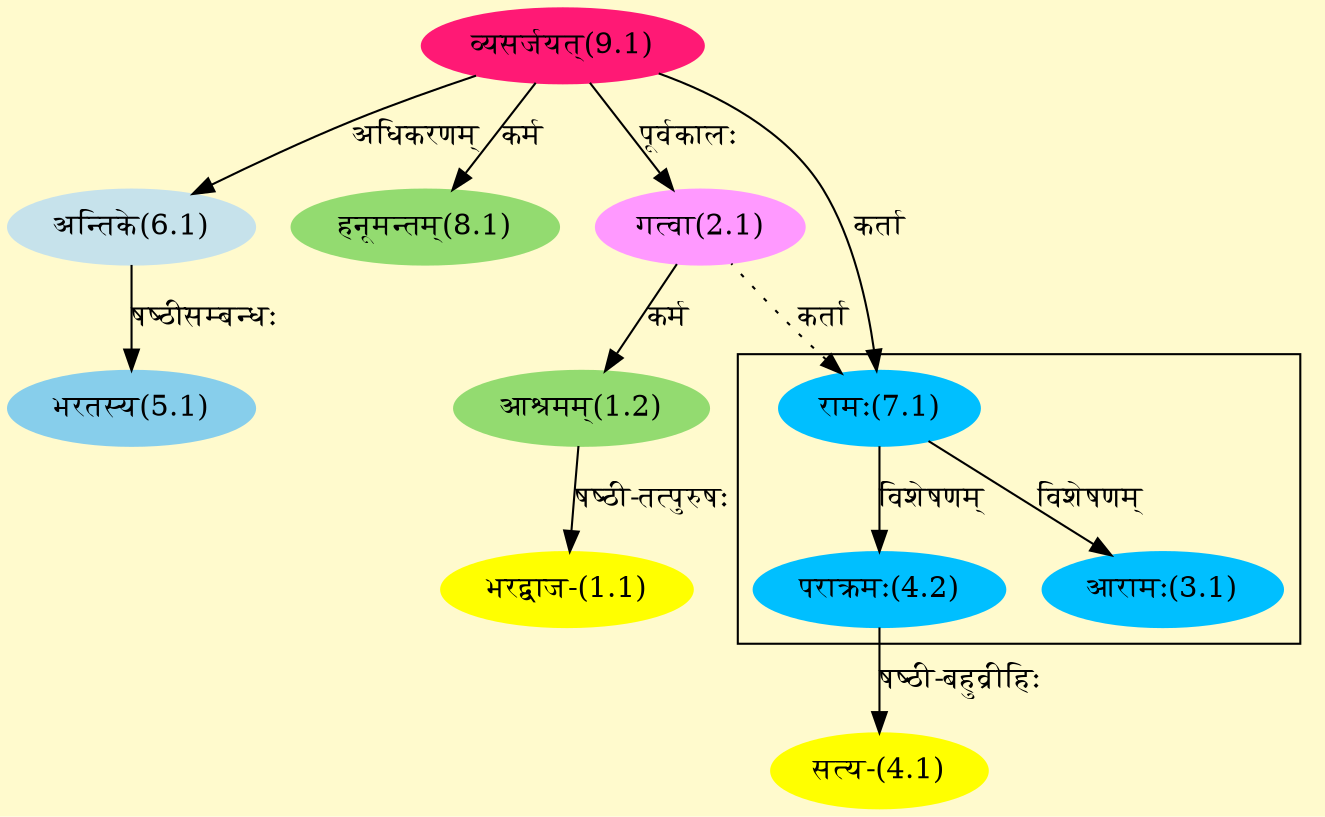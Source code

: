 digraph G{
rankdir=BT;
 compound=true;
 bgcolor="lemonchiffon1";

subgraph cluster_1{
Node3_1 [style=filled, color="#00BFFF" label = "आरामः(3.1)"]
Node7_1 [style=filled, color="#00BFFF" label = "रामः(7.1)"]
Node4_2 [style=filled, color="#00BFFF" label = "पराक्रमः(4.2)"]

}
Node1_1 [style=filled, color="#FFFF00" label = "भरद्वाज-(1.1)"]
Node1_2 [style=filled, color="#93DB70" label = "आश्रमम्(1.2)"]
Node2_1 [style=filled, color="#FF99FF" label = "गत्वा(2.1)"]
Node9_1 [style=filled, color="#FF1975" label = "व्यसर्जयत्(9.1)"]
Node4_1 [style=filled, color="#FFFF00" label = "सत्य-(4.1)"]
Node4_2 [style=filled, color="#00BFFF" label = "पराक्रमः(4.2)"]
Node5_1 [style=filled, color="#87CEEB" label = "भरतस्य(5.1)"]
Node6_1 [style=filled, color="#C6E2EB" label = "अन्तिके(6.1)"]
Node7_1 [style=filled, color="#00BFFF" label = "रामः(7.1)"]
Node8_1 [style=filled, color="#93DB70" label = "हनूमन्तम्(8.1)"]
/* Start of Relations section */

Node1_1 -> Node1_2 [  label="षष्ठी-तत्पुरुषः"  dir="back" ]
Node1_2 -> Node2_1 [  label="कर्म"  dir="back" ]
Node2_1 -> Node9_1 [  label="पूर्वकालः"  dir="back" ]
Node3_1 -> Node7_1 [  label="विशेषणम्"  dir="back" ]
Node4_1 -> Node4_2 [  label="षष्ठी-बहुव्रीहिः"  dir="back" ]
Node4_2 -> Node7_1 [  label="विशेषणम्"  dir="back" ]
Node5_1 -> Node6_1 [  label="षष्ठीसम्बन्धः"  dir="back" ]
Node6_1 -> Node9_1 [  label="अधिकरणम्"  dir="back" ]
Node7_1 -> Node9_1 [  label="कर्ता"  dir="back" ]
Node7_1 -> Node2_1 [ style=dotted label="कर्ता"  dir="back" ]
Node8_1 -> Node9_1 [  label="कर्म"  dir="back" ]
}
